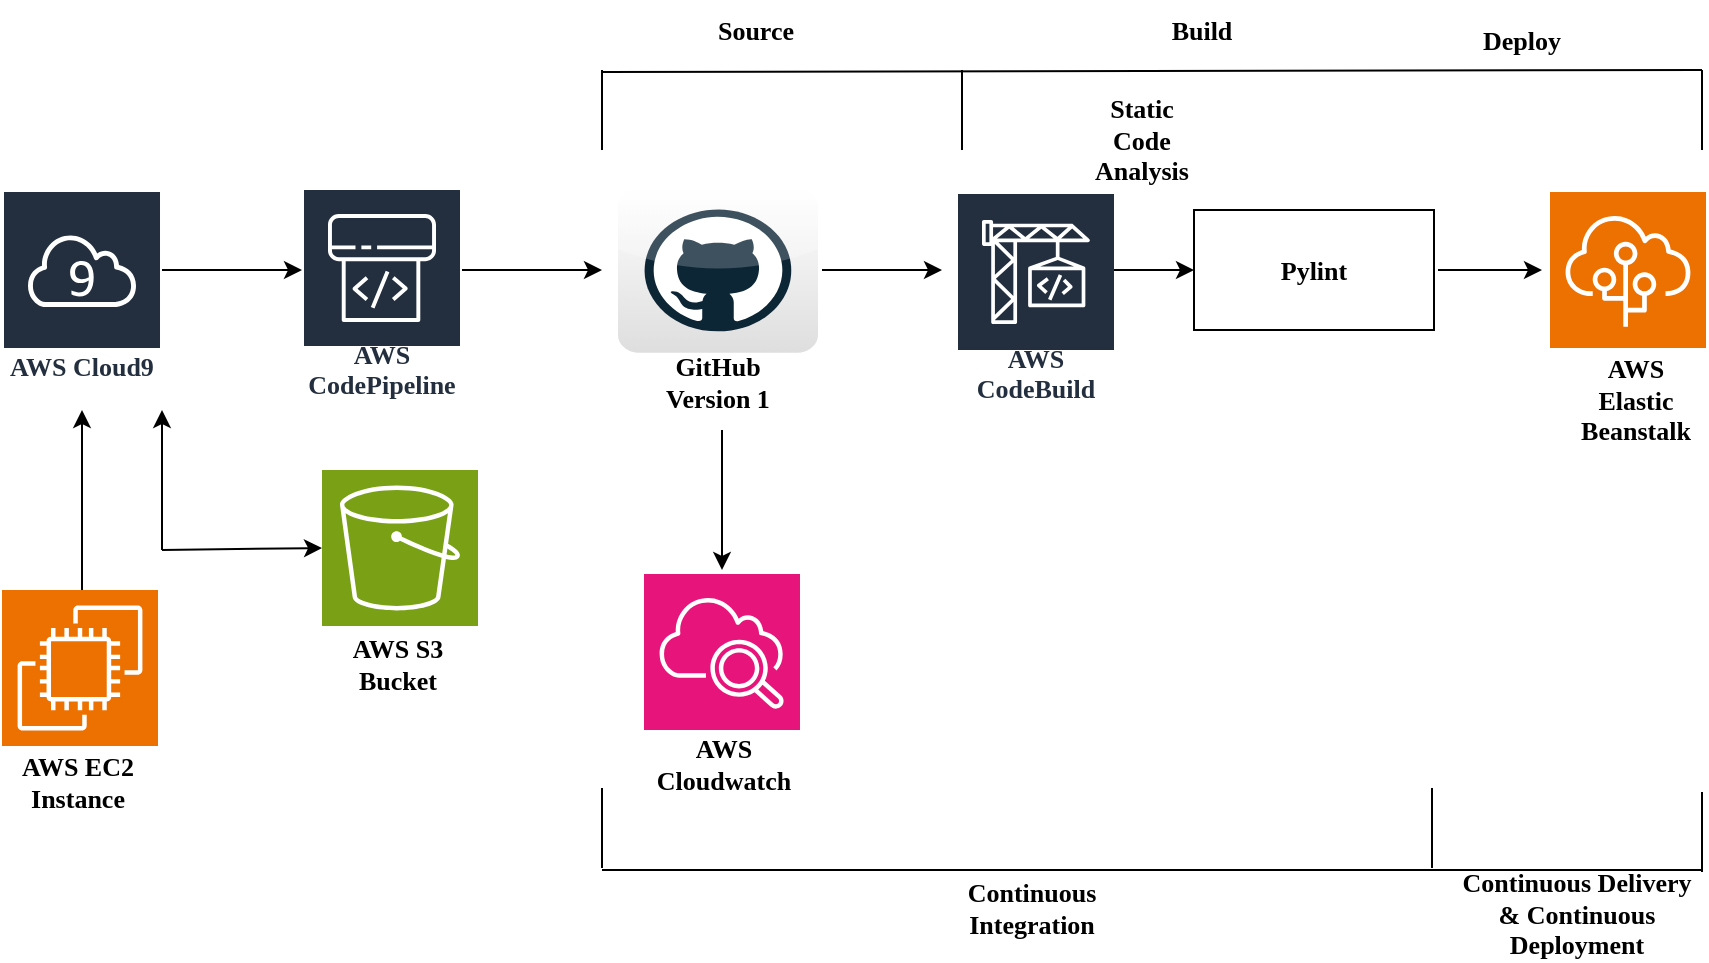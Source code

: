 <mxfile version="24.2.7" type="github">
  <diagram name="Page-1" id="0ffbghuXQ01HjlBCaT7o">
    <mxGraphModel dx="1050" dy="557" grid="1" gridSize="10" guides="1" tooltips="1" connect="1" arrows="1" fold="1" page="1" pageScale="1" pageWidth="850" pageHeight="1100" math="0" shadow="0">
      <root>
        <mxCell id="0" />
        <mxCell id="1" parent="0" />
        <mxCell id="nXj0Xn3OutAvkKhU1raj-2" value="AWS Cloud9" style="sketch=0;outlineConnect=0;fontColor=#232F3E;gradientColor=none;strokeColor=#ffffff;fillColor=#232F3E;dashed=0;verticalLabelPosition=middle;verticalAlign=bottom;align=center;html=1;whiteSpace=wrap;fontSize=13;fontStyle=1;spacing=3;shape=mxgraph.aws4.productIcon;prIcon=mxgraph.aws4.cloud9;fontFamily=Times New Roman;" vertex="1" parent="1">
          <mxGeometry x="40" y="100" width="80" height="100" as="geometry" />
        </mxCell>
        <mxCell id="nXj0Xn3OutAvkKhU1raj-3" value="AWS CodePipeline" style="sketch=0;outlineConnect=0;fontColor=#232F3E;gradientColor=none;strokeColor=#ffffff;fillColor=#232F3E;dashed=0;verticalLabelPosition=middle;verticalAlign=bottom;align=center;html=1;whiteSpace=wrap;fontSize=13;fontStyle=1;spacing=3;shape=mxgraph.aws4.productIcon;prIcon=mxgraph.aws4.codepipeline;fontFamily=Times New Roman;" vertex="1" parent="1">
          <mxGeometry x="190" y="99" width="80" height="110" as="geometry" />
        </mxCell>
        <mxCell id="nXj0Xn3OutAvkKhU1raj-4" value="" style="dashed=0;outlineConnect=0;html=1;align=center;labelPosition=center;verticalLabelPosition=bottom;verticalAlign=top;shape=mxgraph.webicons.github;gradientColor=#DFDEDE;fontFamily=Times New Roman;fontStyle=1;fontSize=13;" vertex="1" parent="1">
          <mxGeometry x="348" y="99" width="100" height="82.4" as="geometry" />
        </mxCell>
        <mxCell id="nXj0Xn3OutAvkKhU1raj-5" value="" style="endArrow=classic;html=1;rounded=0;fontFamily=Times New Roman;fontStyle=1;fontSize=13;" edge="1" parent="1">
          <mxGeometry width="50" height="50" relative="1" as="geometry">
            <mxPoint x="80" y="300" as="sourcePoint" />
            <mxPoint x="80" y="210" as="targetPoint" />
          </mxGeometry>
        </mxCell>
        <mxCell id="nXj0Xn3OutAvkKhU1raj-6" value="" style="endArrow=classic;html=1;rounded=0;fontFamily=Times New Roman;fontStyle=1;fontSize=13;" edge="1" parent="1">
          <mxGeometry width="50" height="50" relative="1" as="geometry">
            <mxPoint x="120" y="140" as="sourcePoint" />
            <mxPoint x="190" y="140" as="targetPoint" />
          </mxGeometry>
        </mxCell>
        <mxCell id="nXj0Xn3OutAvkKhU1raj-7" value="" style="endArrow=classic;html=1;rounded=0;fontFamily=Times New Roman;fontStyle=1;fontSize=13;" edge="1" parent="1">
          <mxGeometry width="50" height="50" relative="1" as="geometry">
            <mxPoint x="270" y="140" as="sourcePoint" />
            <mxPoint x="340" y="140" as="targetPoint" />
          </mxGeometry>
        </mxCell>
        <mxCell id="nXj0Xn3OutAvkKhU1raj-8" value="GitHub Version 1" style="text;html=1;align=center;verticalAlign=middle;whiteSpace=wrap;rounded=0;fontFamily=Times New Roman;fontStyle=1;fontSize=13;" vertex="1" parent="1">
          <mxGeometry x="368" y="181" width="60" height="30" as="geometry" />
        </mxCell>
        <mxCell id="nXj0Xn3OutAvkKhU1raj-9" value="AWS EC2 Instance" style="text;html=1;align=center;verticalAlign=middle;whiteSpace=wrap;rounded=0;fontFamily=Times New Roman;fontStyle=1;fontSize=13;" vertex="1" parent="1">
          <mxGeometry x="48" y="381" width="60" height="30" as="geometry" />
        </mxCell>
        <mxCell id="nXj0Xn3OutAvkKhU1raj-10" value="AWS CodeBuild" style="sketch=0;outlineConnect=0;fontColor=#232F3E;gradientColor=none;strokeColor=#ffffff;fillColor=#232F3E;dashed=0;verticalLabelPosition=middle;verticalAlign=bottom;align=center;html=1;whiteSpace=wrap;fontSize=13;fontStyle=1;spacing=3;shape=mxgraph.aws4.productIcon;prIcon=mxgraph.aws4.codebuild;fontFamily=Times New Roman;" vertex="1" parent="1">
          <mxGeometry x="517" y="101" width="80" height="110" as="geometry" />
        </mxCell>
        <mxCell id="nXj0Xn3OutAvkKhU1raj-11" value="" style="endArrow=classic;html=1;rounded=0;fontFamily=Times New Roman;fontStyle=1;fontSize=13;" edge="1" parent="1">
          <mxGeometry width="50" height="50" relative="1" as="geometry">
            <mxPoint x="450" y="140" as="sourcePoint" />
            <mxPoint x="510" y="140" as="targetPoint" />
          </mxGeometry>
        </mxCell>
        <mxCell id="nXj0Xn3OutAvkKhU1raj-12" value="" style="sketch=0;points=[[0,0,0],[0.25,0,0],[0.5,0,0],[0.75,0,0],[1,0,0],[0,1,0],[0.25,1,0],[0.5,1,0],[0.75,1,0],[1,1,0],[0,0.25,0],[0,0.5,0],[0,0.75,0],[1,0.25,0],[1,0.5,0],[1,0.75,0]];points=[[0,0,0],[0.25,0,0],[0.5,0,0],[0.75,0,0],[1,0,0],[0,1,0],[0.25,1,0],[0.5,1,0],[0.75,1,0],[1,1,0],[0,0.25,0],[0,0.5,0],[0,0.75,0],[1,0.25,0],[1,0.5,0],[1,0.75,0]];outlineConnect=0;fontColor=#232F3E;fillColor=#E7157B;strokeColor=#ffffff;dashed=0;verticalLabelPosition=bottom;verticalAlign=top;align=center;html=1;fontSize=13;fontStyle=1;aspect=fixed;shape=mxgraph.aws4.resourceIcon;resIcon=mxgraph.aws4.cloudwatch_2;fontFamily=Times New Roman;" vertex="1" parent="1">
          <mxGeometry x="361" y="292" width="78" height="78" as="geometry" />
        </mxCell>
        <mxCell id="nXj0Xn3OutAvkKhU1raj-13" value="" style="endArrow=classic;html=1;rounded=0;fontFamily=Times New Roman;fontStyle=1;fontSize=13;" edge="1" parent="1">
          <mxGeometry width="50" height="50" relative="1" as="geometry">
            <mxPoint x="400" y="220" as="sourcePoint" />
            <mxPoint x="400" y="290" as="targetPoint" />
          </mxGeometry>
        </mxCell>
        <mxCell id="nXj0Xn3OutAvkKhU1raj-14" value="AWS Cloudwatch" style="text;html=1;align=center;verticalAlign=middle;whiteSpace=wrap;rounded=0;fontFamily=Times New Roman;fontStyle=1;fontSize=13;" vertex="1" parent="1">
          <mxGeometry x="371" y="372" width="60" height="30" as="geometry" />
        </mxCell>
        <mxCell id="nXj0Xn3OutAvkKhU1raj-15" value="Pylint" style="rounded=0;whiteSpace=wrap;html=1;fontFamily=Times New Roman;fontStyle=1;fontSize=13;" vertex="1" parent="1">
          <mxGeometry x="636" y="110" width="120" height="60" as="geometry" />
        </mxCell>
        <mxCell id="nXj0Xn3OutAvkKhU1raj-16" value="" style="endArrow=classic;html=1;rounded=0;entryX=0;entryY=0.5;entryDx=0;entryDy=0;fontFamily=Times New Roman;fontStyle=1;fontSize=13;" edge="1" parent="1" target="nXj0Xn3OutAvkKhU1raj-15">
          <mxGeometry width="50" height="50" relative="1" as="geometry">
            <mxPoint x="596" y="140" as="sourcePoint" />
            <mxPoint x="646" y="90" as="targetPoint" />
          </mxGeometry>
        </mxCell>
        <mxCell id="nXj0Xn3OutAvkKhU1raj-18" value="" style="sketch=0;points=[[0,0,0],[0.25,0,0],[0.5,0,0],[0.75,0,0],[1,0,0],[0,1,0],[0.25,1,0],[0.5,1,0],[0.75,1,0],[1,1,0],[0,0.25,0],[0,0.5,0],[0,0.75,0],[1,0.25,0],[1,0.5,0],[1,0.75,0]];outlineConnect=0;fontColor=#232F3E;fillColor=#ED7100;strokeColor=#ffffff;dashed=0;verticalLabelPosition=bottom;verticalAlign=top;align=center;html=1;fontSize=13;fontStyle=1;aspect=fixed;shape=mxgraph.aws4.resourceIcon;resIcon=mxgraph.aws4.elastic_beanstalk;fontFamily=Times New Roman;" vertex="1" parent="1">
          <mxGeometry x="814" y="101" width="78" height="78" as="geometry" />
        </mxCell>
        <mxCell id="nXj0Xn3OutAvkKhU1raj-19" value="" style="endArrow=classic;html=1;rounded=0;fontFamily=Times New Roman;fontStyle=1;fontSize=13;" edge="1" parent="1">
          <mxGeometry width="50" height="50" relative="1" as="geometry">
            <mxPoint x="758" y="140" as="sourcePoint" />
            <mxPoint x="810" y="140" as="targetPoint" />
          </mxGeometry>
        </mxCell>
        <mxCell id="nXj0Xn3OutAvkKhU1raj-20" value="AWS Elastic Beanstalk" style="text;html=1;align=center;verticalAlign=middle;whiteSpace=wrap;rounded=0;fontFamily=Times New Roman;fontStyle=1;fontSize=13;" vertex="1" parent="1">
          <mxGeometry x="827" y="190" width="60" height="30" as="geometry" />
        </mxCell>
        <mxCell id="nXj0Xn3OutAvkKhU1raj-21" value="" style="endArrow=none;html=1;rounded=0;fontFamily=Times New Roman;fontStyle=1;fontSize=13;" edge="1" parent="1">
          <mxGeometry width="50" height="50" relative="1" as="geometry">
            <mxPoint x="340" y="80" as="sourcePoint" />
            <mxPoint x="340" y="40" as="targetPoint" />
          </mxGeometry>
        </mxCell>
        <mxCell id="nXj0Xn3OutAvkKhU1raj-22" value="" style="endArrow=none;html=1;rounded=0;fontFamily=Times New Roman;fontStyle=1;fontSize=13;" edge="1" parent="1">
          <mxGeometry width="50" height="50" relative="1" as="geometry">
            <mxPoint x="340" y="41" as="sourcePoint" />
            <mxPoint x="890" y="40" as="targetPoint" />
          </mxGeometry>
        </mxCell>
        <mxCell id="nXj0Xn3OutAvkKhU1raj-23" value="" style="endArrow=none;html=1;rounded=0;fontFamily=Times New Roman;fontStyle=1;fontSize=13;" edge="1" parent="1">
          <mxGeometry width="50" height="50" relative="1" as="geometry">
            <mxPoint x="520" y="80" as="sourcePoint" />
            <mxPoint x="520" y="40" as="targetPoint" />
          </mxGeometry>
        </mxCell>
        <mxCell id="nXj0Xn3OutAvkKhU1raj-25" value="" style="endArrow=none;html=1;rounded=0;fontFamily=Times New Roman;fontStyle=1;fontSize=13;" edge="1" parent="1">
          <mxGeometry width="50" height="50" relative="1" as="geometry">
            <mxPoint x="755" y="439" as="sourcePoint" />
            <mxPoint x="755" y="399" as="targetPoint" />
          </mxGeometry>
        </mxCell>
        <mxCell id="nXj0Xn3OutAvkKhU1raj-26" value="Source" style="text;html=1;align=center;verticalAlign=middle;whiteSpace=wrap;rounded=0;fontFamily=Times New Roman;fontStyle=1;fontSize=13;" vertex="1" parent="1">
          <mxGeometry x="387" y="5" width="60" height="30" as="geometry" />
        </mxCell>
        <mxCell id="nXj0Xn3OutAvkKhU1raj-27" value="Build" style="text;html=1;align=center;verticalAlign=middle;whiteSpace=wrap;rounded=0;fontFamily=Times New Roman;fontStyle=1;fontSize=13;" vertex="1" parent="1">
          <mxGeometry x="610" y="5" width="60" height="30" as="geometry" />
        </mxCell>
        <mxCell id="nXj0Xn3OutAvkKhU1raj-28" value="Deploy" style="text;html=1;align=center;verticalAlign=middle;whiteSpace=wrap;rounded=0;fontFamily=Times New Roman;fontStyle=1;fontSize=13;" vertex="1" parent="1">
          <mxGeometry x="770" y="10" width="60" height="30" as="geometry" />
        </mxCell>
        <mxCell id="nXj0Xn3OutAvkKhU1raj-29" value="Static Code Analysis" style="text;html=1;align=center;verticalAlign=middle;whiteSpace=wrap;rounded=0;fontFamily=Times New Roman;fontStyle=1;fontSize=13;" vertex="1" parent="1">
          <mxGeometry x="580" y="60" width="60" height="30" as="geometry" />
        </mxCell>
        <mxCell id="nXj0Xn3OutAvkKhU1raj-31" value="" style="endArrow=none;html=1;rounded=0;fontFamily=Times New Roman;fontStyle=1;fontSize=13;" edge="1" parent="1">
          <mxGeometry width="50" height="50" relative="1" as="geometry">
            <mxPoint x="340" y="439" as="sourcePoint" />
            <mxPoint x="340" y="399" as="targetPoint" />
          </mxGeometry>
        </mxCell>
        <mxCell id="nXj0Xn3OutAvkKhU1raj-32" value="" style="endArrow=none;html=1;rounded=0;fontFamily=Times New Roman;fontStyle=1;fontSize=13;" edge="1" parent="1">
          <mxGeometry width="50" height="50" relative="1" as="geometry">
            <mxPoint x="340" y="440" as="sourcePoint" />
            <mxPoint x="890" y="440" as="targetPoint" />
          </mxGeometry>
        </mxCell>
        <mxCell id="nXj0Xn3OutAvkKhU1raj-33" value="Continuous Integration" style="text;html=1;align=center;verticalAlign=middle;whiteSpace=wrap;rounded=0;fontFamily=Times New Roman;fontStyle=1;fontSize=13;" vertex="1" parent="1">
          <mxGeometry x="525" y="444" width="60" height="30" as="geometry" />
        </mxCell>
        <mxCell id="nXj0Xn3OutAvkKhU1raj-34" value="Continuous Delivery &amp;amp; Continuous Deployment" style="text;html=1;align=center;verticalAlign=middle;whiteSpace=wrap;rounded=0;fontFamily=Times New Roman;fontStyle=1;fontSize=13;" vertex="1" parent="1">
          <mxGeometry x="767" y="447" width="121" height="30" as="geometry" />
        </mxCell>
        <mxCell id="nXj0Xn3OutAvkKhU1raj-35" value="" style="endArrow=none;html=1;rounded=0;fontFamily=Times New Roman;fontStyle=1;fontSize=13;" edge="1" parent="1">
          <mxGeometry width="50" height="50" relative="1" as="geometry">
            <mxPoint x="890" y="80" as="sourcePoint" />
            <mxPoint x="890" y="40" as="targetPoint" />
          </mxGeometry>
        </mxCell>
        <mxCell id="nXj0Xn3OutAvkKhU1raj-36" value="" style="endArrow=none;html=1;rounded=0;fontFamily=Times New Roman;fontStyle=1;fontSize=13;" edge="1" parent="1">
          <mxGeometry width="50" height="50" relative="1" as="geometry">
            <mxPoint x="890" y="441" as="sourcePoint" />
            <mxPoint x="890" y="401" as="targetPoint" />
          </mxGeometry>
        </mxCell>
        <mxCell id="nXj0Xn3OutAvkKhU1raj-37" value="" style="sketch=0;points=[[0,0,0],[0.25,0,0],[0.5,0,0],[0.75,0,0],[1,0,0],[0,1,0],[0.25,1,0],[0.5,1,0],[0.75,1,0],[1,1,0],[0,0.25,0],[0,0.5,0],[0,0.75,0],[1,0.25,0],[1,0.5,0],[1,0.75,0]];outlineConnect=0;fontColor=#232F3E;fillColor=#ED7100;strokeColor=#ffffff;dashed=0;verticalLabelPosition=bottom;verticalAlign=top;align=center;html=1;fontSize=12;fontStyle=0;aspect=fixed;shape=mxgraph.aws4.resourceIcon;resIcon=mxgraph.aws4.ec2;" vertex="1" parent="1">
          <mxGeometry x="40" y="300" width="78" height="78" as="geometry" />
        </mxCell>
        <mxCell id="nXj0Xn3OutAvkKhU1raj-38" value="" style="sketch=0;points=[[0,0,0],[0.25,0,0],[0.5,0,0],[0.75,0,0],[1,0,0],[0,1,0],[0.25,1,0],[0.5,1,0],[0.75,1,0],[1,1,0],[0,0.25,0],[0,0.5,0],[0,0.75,0],[1,0.25,0],[1,0.5,0],[1,0.75,0]];outlineConnect=0;fontColor=#232F3E;fillColor=#7AA116;strokeColor=#ffffff;dashed=0;verticalLabelPosition=bottom;verticalAlign=top;align=center;html=1;fontSize=12;fontStyle=0;aspect=fixed;shape=mxgraph.aws4.resourceIcon;resIcon=mxgraph.aws4.s3;" vertex="1" parent="1">
          <mxGeometry x="200" y="240" width="78" height="78" as="geometry" />
        </mxCell>
        <mxCell id="nXj0Xn3OutAvkKhU1raj-40" value="" style="endArrow=classic;html=1;rounded=0;entryX=0;entryY=0.5;entryDx=0;entryDy=0;entryPerimeter=0;" edge="1" parent="1" target="nXj0Xn3OutAvkKhU1raj-38">
          <mxGeometry width="50" height="50" relative="1" as="geometry">
            <mxPoint x="120" y="280" as="sourcePoint" />
            <mxPoint x="170" y="230" as="targetPoint" />
          </mxGeometry>
        </mxCell>
        <mxCell id="nXj0Xn3OutAvkKhU1raj-41" value="AWS S3 Bucket" style="text;html=1;align=center;verticalAlign=middle;whiteSpace=wrap;rounded=0;fontFamily=Times New Roman;fontStyle=1;fontSize=13;" vertex="1" parent="1">
          <mxGeometry x="208" y="322" width="60" height="30" as="geometry" />
        </mxCell>
        <mxCell id="nXj0Xn3OutAvkKhU1raj-42" value="" style="endArrow=classic;html=1;rounded=0;" edge="1" parent="1">
          <mxGeometry width="50" height="50" relative="1" as="geometry">
            <mxPoint x="120" y="280" as="sourcePoint" />
            <mxPoint x="120" y="210" as="targetPoint" />
          </mxGeometry>
        </mxCell>
      </root>
    </mxGraphModel>
  </diagram>
</mxfile>
